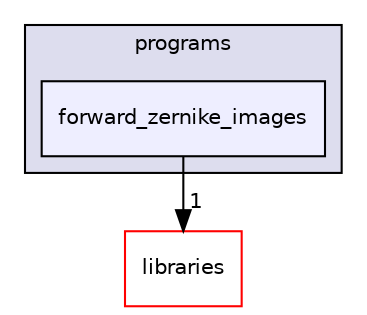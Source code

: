 digraph "xmipp/applications/programs/forward_zernike_images" {
  compound=true
  node [ fontsize="10", fontname="Helvetica"];
  edge [ labelfontsize="10", labelfontname="Helvetica"];
  subgraph clusterdir_592b16dc4070b933e5655da2b0d20bbb {
    graph [ bgcolor="#ddddee", pencolor="black", label="programs" fontname="Helvetica", fontsize="10", URL="dir_592b16dc4070b933e5655da2b0d20bbb.html"]
  dir_269fe0ec8d4749297bd9f724ced57729 [shape=box, label="forward_zernike_images", style="filled", fillcolor="#eeeeff", pencolor="black", URL="dir_269fe0ec8d4749297bd9f724ced57729.html"];
  }
  dir_29dba3f3840f20df3b04d1972e99046b [shape=box label="libraries" fillcolor="white" style="filled" color="red" URL="dir_29dba3f3840f20df3b04d1972e99046b.html"];
  dir_269fe0ec8d4749297bd9f724ced57729->dir_29dba3f3840f20df3b04d1972e99046b [headlabel="1", labeldistance=1.5 headhref="dir_000077_000027.html"];
}
